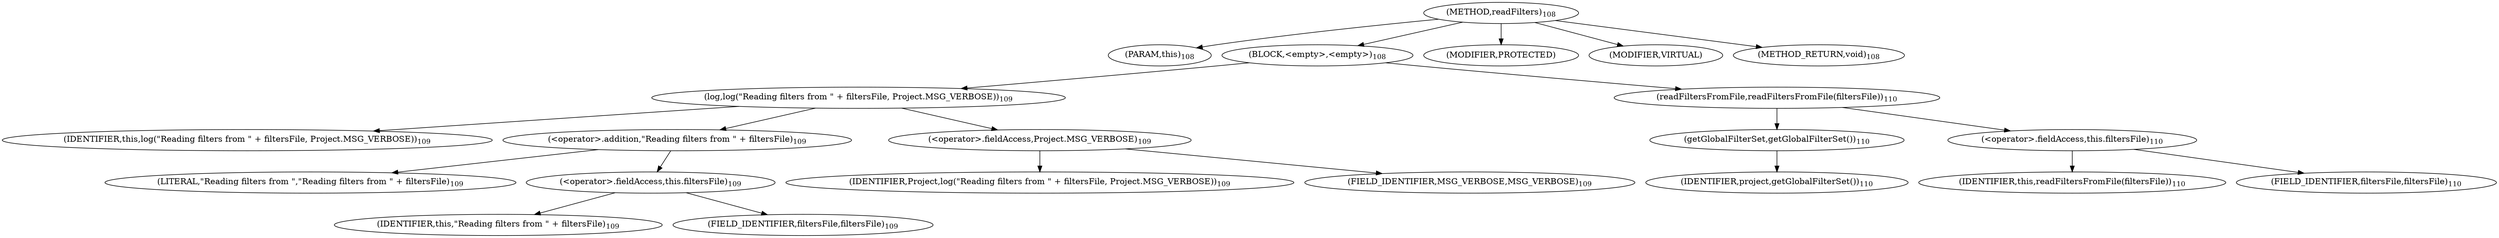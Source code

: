 digraph "readFilters" {  
"135" [label = <(METHOD,readFilters)<SUB>108</SUB>> ]
"12" [label = <(PARAM,this)<SUB>108</SUB>> ]
"136" [label = <(BLOCK,&lt;empty&gt;,&lt;empty&gt;)<SUB>108</SUB>> ]
"137" [label = <(log,log(&quot;Reading filters from &quot; + filtersFile, Project.MSG_VERBOSE))<SUB>109</SUB>> ]
"11" [label = <(IDENTIFIER,this,log(&quot;Reading filters from &quot; + filtersFile, Project.MSG_VERBOSE))<SUB>109</SUB>> ]
"138" [label = <(&lt;operator&gt;.addition,&quot;Reading filters from &quot; + filtersFile)<SUB>109</SUB>> ]
"139" [label = <(LITERAL,&quot;Reading filters from &quot;,&quot;Reading filters from &quot; + filtersFile)<SUB>109</SUB>> ]
"140" [label = <(&lt;operator&gt;.fieldAccess,this.filtersFile)<SUB>109</SUB>> ]
"141" [label = <(IDENTIFIER,this,&quot;Reading filters from &quot; + filtersFile)<SUB>109</SUB>> ]
"142" [label = <(FIELD_IDENTIFIER,filtersFile,filtersFile)<SUB>109</SUB>> ]
"143" [label = <(&lt;operator&gt;.fieldAccess,Project.MSG_VERBOSE)<SUB>109</SUB>> ]
"144" [label = <(IDENTIFIER,Project,log(&quot;Reading filters from &quot; + filtersFile, Project.MSG_VERBOSE))<SUB>109</SUB>> ]
"145" [label = <(FIELD_IDENTIFIER,MSG_VERBOSE,MSG_VERBOSE)<SUB>109</SUB>> ]
"146" [label = <(readFiltersFromFile,readFiltersFromFile(filtersFile))<SUB>110</SUB>> ]
"147" [label = <(getGlobalFilterSet,getGlobalFilterSet())<SUB>110</SUB>> ]
"148" [label = <(IDENTIFIER,project,getGlobalFilterSet())<SUB>110</SUB>> ]
"149" [label = <(&lt;operator&gt;.fieldAccess,this.filtersFile)<SUB>110</SUB>> ]
"150" [label = <(IDENTIFIER,this,readFiltersFromFile(filtersFile))<SUB>110</SUB>> ]
"151" [label = <(FIELD_IDENTIFIER,filtersFile,filtersFile)<SUB>110</SUB>> ]
"152" [label = <(MODIFIER,PROTECTED)> ]
"153" [label = <(MODIFIER,VIRTUAL)> ]
"154" [label = <(METHOD_RETURN,void)<SUB>108</SUB>> ]
  "135" -> "12" 
  "135" -> "136" 
  "135" -> "152" 
  "135" -> "153" 
  "135" -> "154" 
  "136" -> "137" 
  "136" -> "146" 
  "137" -> "11" 
  "137" -> "138" 
  "137" -> "143" 
  "138" -> "139" 
  "138" -> "140" 
  "140" -> "141" 
  "140" -> "142" 
  "143" -> "144" 
  "143" -> "145" 
  "146" -> "147" 
  "146" -> "149" 
  "147" -> "148" 
  "149" -> "150" 
  "149" -> "151" 
}
